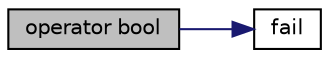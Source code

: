 digraph "operator bool"
{
 // LATEX_PDF_SIZE
  edge [fontname="Helvetica",fontsize="10",labelfontname="Helvetica",labelfontsize="10"];
  node [fontname="Helvetica",fontsize="10",shape=record];
  rankdir="LR";
  Node1 [label="operator bool",height=0.2,width=0.4,color="black", fillcolor="grey75", style="filled", fontcolor="black",tooltip="Return true if the stream has not failed."];
  Node1 -> Node2 [color="midnightblue",fontsize="10",style="solid",fontname="Helvetica"];
  Node2 [label="fail",height=0.2,width=0.4,color="black", fillcolor="white", style="filled",URL="$classpFlow_1_1IOstream.html#a48de1a2345c4519dd5d19c67dcce62ed",tooltip="Return true if next operation will fail."];
}
